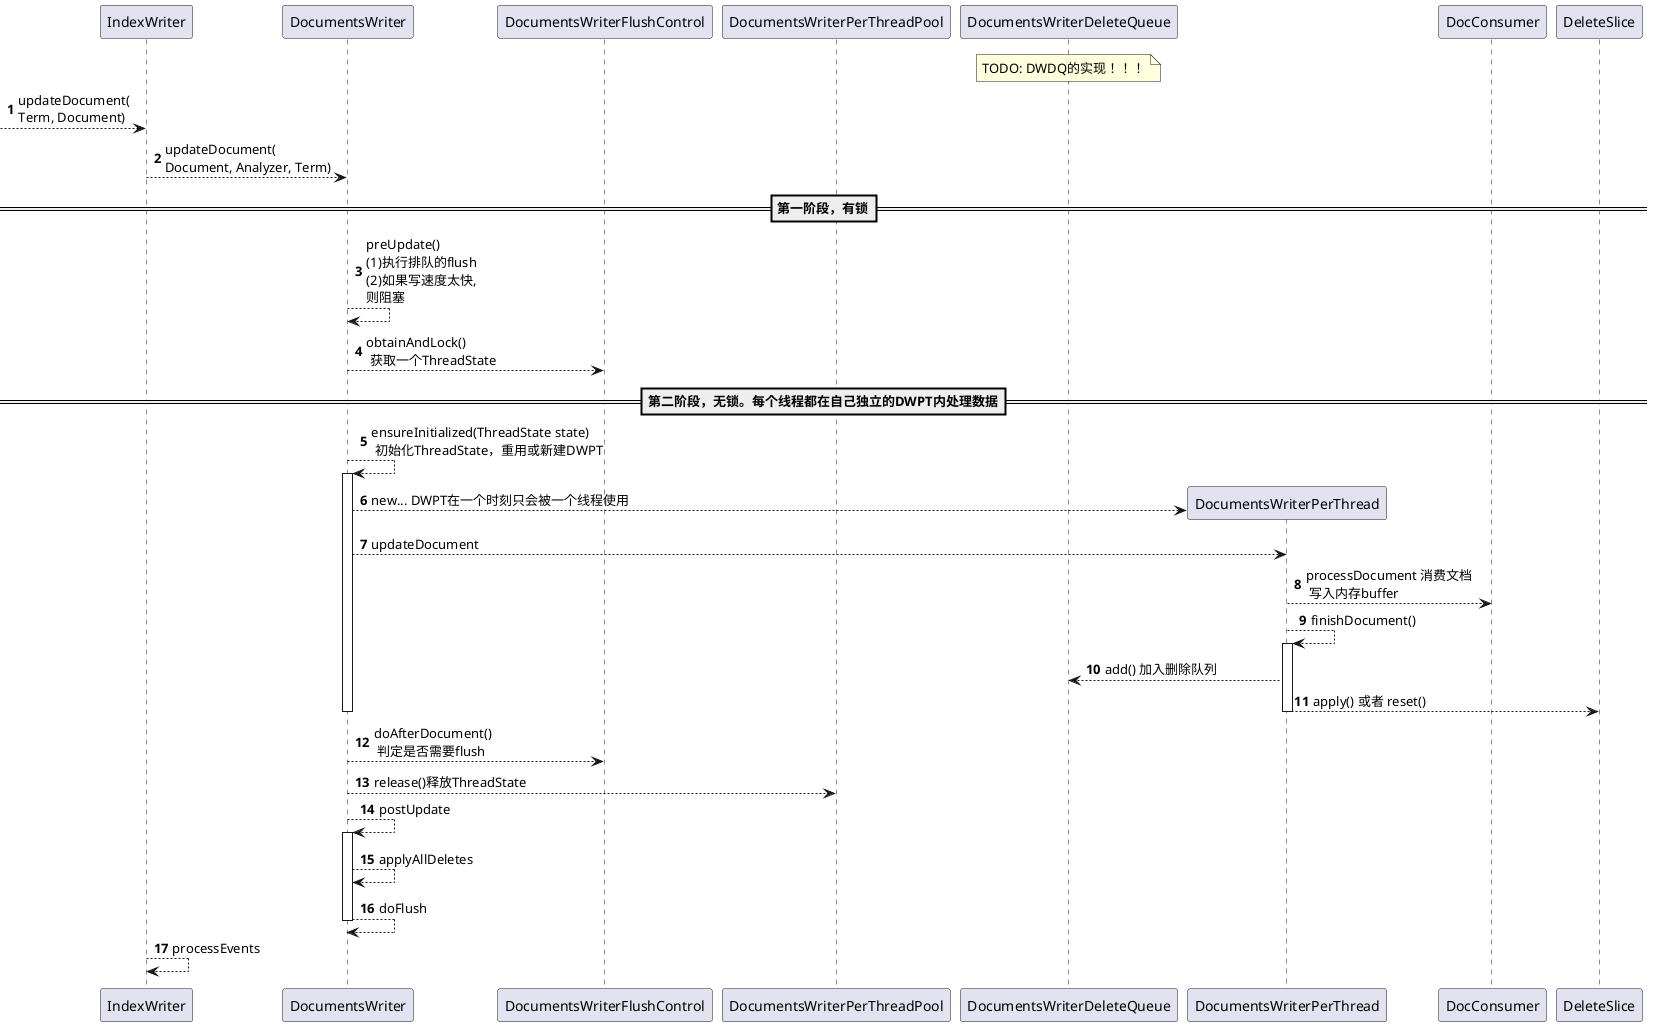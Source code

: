 @startuml
participant IndexWriter
participant DocumentsWriter
participant DocumentsWriterFlushControl
participant DocumentsWriterPerThreadPool

note over DocumentsWriterDeleteQueue
    TODO: DWDQ的实现！！！
end note
autonumber
--> IndexWriter : updateDocument(\nTerm, Document)
IndexWriter --> DocumentsWriter : updateDocument(\nDocument, Analyzer, Term)

== 第一阶段，有锁==
DocumentsWriter --> DocumentsWriter : preUpdate()\n(1)执行排队的flush\n(2)如果写速度太快,\n则阻塞
DocumentsWriter --> DocumentsWriterFlushControl : obtainAndLock() \n 获取一个ThreadState

== 第二阶段，无锁。每个线程都在自己独立的DWPT内处理数据==
DocumentsWriter --> DocumentsWriter : ensureInitialized(ThreadState state)\n 初始化ThreadState，重用或新建DWPT
activate DocumentsWriter
create DocumentsWriterPerThread
DocumentsWriter --> DocumentsWriterPerThread : new... DWPT在一个时刻只会被一个线程使用
DocumentsWriter --> DocumentsWriterPerThread : updateDocument
DocumentsWriterPerThread --> DocConsumer : processDocument 消费文档 \n 写入内存buffer
DocumentsWriterPerThread --> DocumentsWriterPerThread : finishDocument()
activate DocumentsWriterPerThread
DocumentsWriterPerThread --> DocumentsWriterDeleteQueue : add() 加入删除队列
DocumentsWriterPerThread --> DeleteSlice : apply() 或者 reset()
deactivate DocumentsWriterPerThread
deactivate DocumentsWriter
DocumentsWriter --> DocumentsWriterFlushControl : doAfterDocument()\n 判定是否需要flush
DocumentsWriter --> DocumentsWriterPerThreadPool : release()释放ThreadState
DocumentsWriter --> DocumentsWriter : postUpdate
activate DocumentsWriter
DocumentsWriter --> DocumentsWriter : applyAllDeletes
DocumentsWriter --> DocumentsWriter : doFlush
deactivate DocumentsWriter


IndexWriter --> IndexWriter : processEvents
@enduml